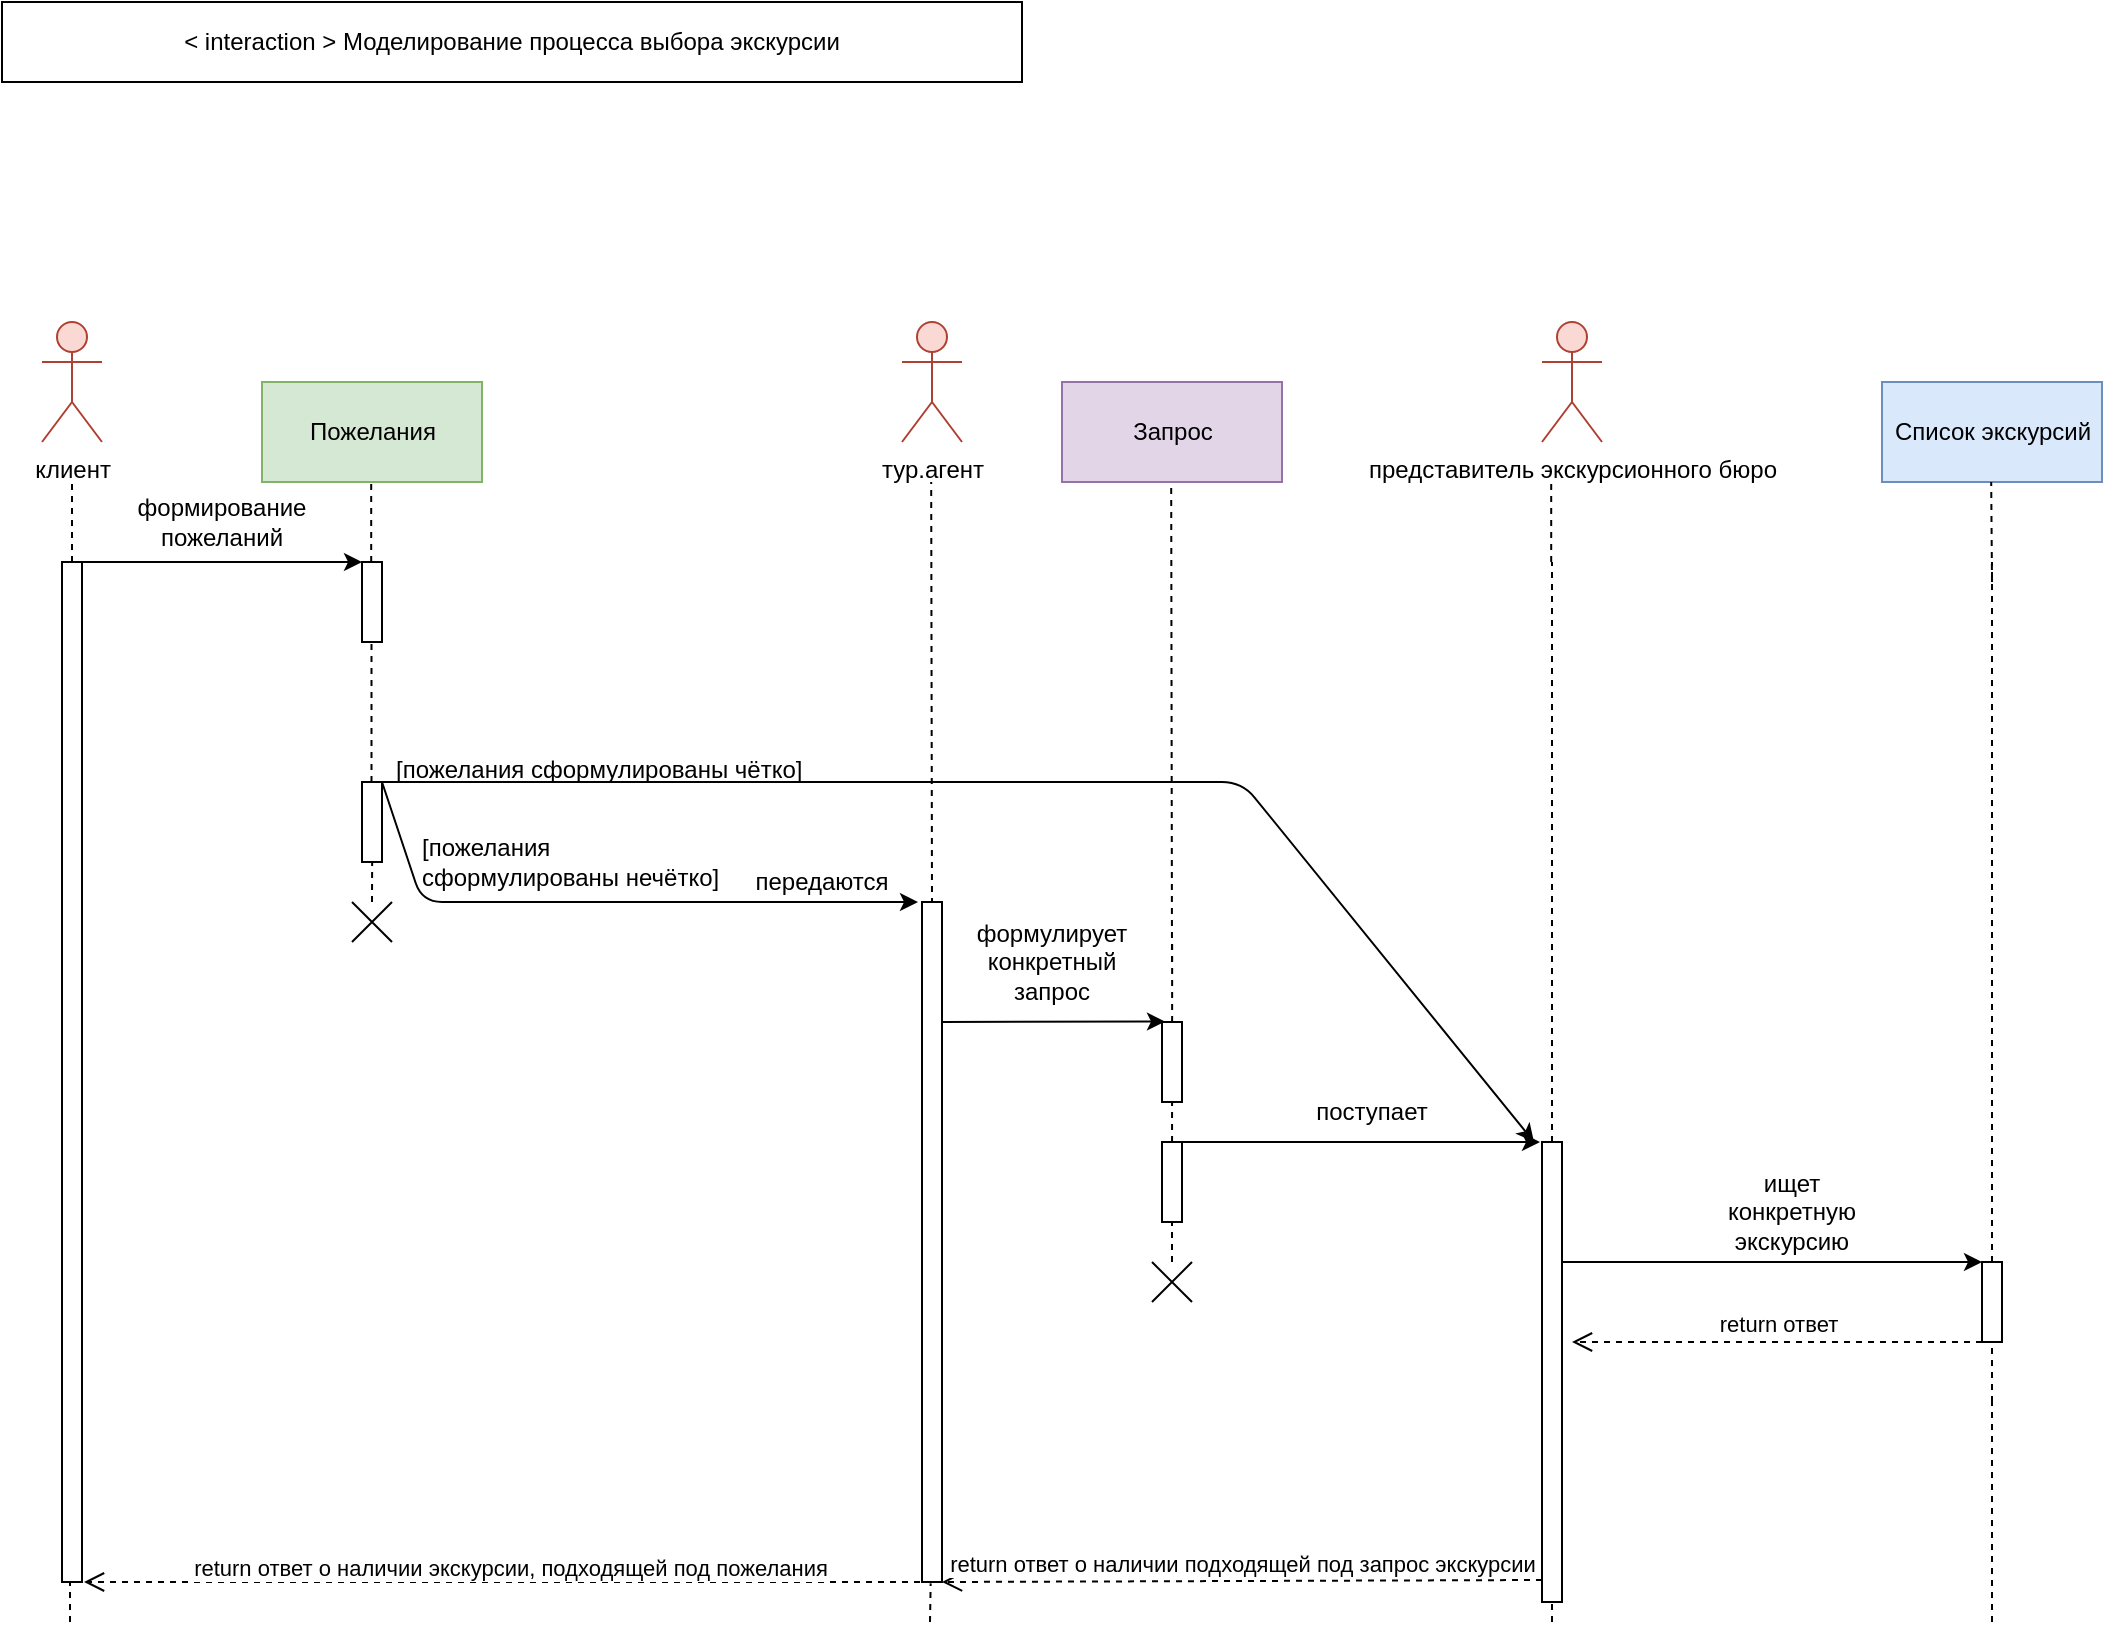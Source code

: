 <mxfile version="12.9.10" type="github">
  <diagram id="BwbKmep2h5bGMblftUvO" name="Page-1">
    <mxGraphModel dx="1422" dy="768" grid="1" gridSize="10" guides="1" tooltips="1" connect="1" arrows="1" fold="1" page="1" pageScale="1" pageWidth="850" pageHeight="1100" math="0" shadow="0">
      <root>
        <mxCell id="0" />
        <mxCell id="1" parent="0" />
        <mxCell id="eJPUeLMYaRIpT0Y_iR7e-1" value="клиент" style="shape=umlActor;verticalLabelPosition=bottom;labelBackgroundColor=#ffffff;verticalAlign=top;html=1;fillColor=#fad9d5;strokeColor=#ae4132;" parent="1" vertex="1">
          <mxGeometry x="180" y="200" width="30" height="60" as="geometry" />
        </mxCell>
        <mxCell id="eJPUeLMYaRIpT0Y_iR7e-2" value="тур.агент" style="shape=umlActor;verticalLabelPosition=bottom;labelBackgroundColor=#ffffff;verticalAlign=top;html=1;fillColor=#fad9d5;strokeColor=#ae4132;" parent="1" vertex="1">
          <mxGeometry x="610" y="200" width="30" height="60" as="geometry" />
        </mxCell>
        <mxCell id="eJPUeLMYaRIpT0Y_iR7e-3" value="&lt;div&gt;представитель экскурсионного бюро&lt;/div&gt;" style="shape=umlActor;verticalLabelPosition=bottom;labelBackgroundColor=#ffffff;verticalAlign=top;html=1;fillColor=#fad9d5;strokeColor=#ae4132;" parent="1" vertex="1">
          <mxGeometry x="930" y="200" width="30" height="60" as="geometry" />
        </mxCell>
        <mxCell id="eJPUeLMYaRIpT0Y_iR7e-4" value="Пожелания" style="html=1;fillColor=#d5e8d4;strokeColor=#82b366;" parent="1" vertex="1">
          <mxGeometry x="290" y="230" width="110" height="50" as="geometry" />
        </mxCell>
        <mxCell id="eJPUeLMYaRIpT0Y_iR7e-5" value="Запрос" style="html=1;fillColor=#e1d5e7;strokeColor=#9673a6;" parent="1" vertex="1">
          <mxGeometry x="690" y="230" width="110" height="50" as="geometry" />
        </mxCell>
        <mxCell id="eJPUeLMYaRIpT0Y_iR7e-6" value="Список экскурсий" style="html=1;fillColor=#dae8fc;strokeColor=#6c8ebf;" parent="1" vertex="1">
          <mxGeometry x="1100" y="230" width="110" height="50" as="geometry" />
        </mxCell>
        <mxCell id="eJPUeLMYaRIpT0Y_iR7e-8" value="" style="html=1;points=[];perimeter=orthogonalPerimeter;" parent="1" vertex="1">
          <mxGeometry x="190" y="320" width="10" height="510" as="geometry" />
        </mxCell>
        <mxCell id="eJPUeLMYaRIpT0Y_iR7e-9" value="формирование пожеланий" style="text;html=1;strokeColor=none;fillColor=none;align=center;verticalAlign=middle;whiteSpace=wrap;rounded=0;" parent="1" vertex="1">
          <mxGeometry x="200" y="280" width="140" height="40" as="geometry" />
        </mxCell>
        <mxCell id="eJPUeLMYaRIpT0Y_iR7e-10" value="" style="endArrow=none;dashed=1;html=1;" parent="1" edge="1">
          <mxGeometry width="50" height="50" relative="1" as="geometry">
            <mxPoint x="195" y="320" as="sourcePoint" />
            <mxPoint x="195" y="280" as="targetPoint" />
          </mxGeometry>
        </mxCell>
        <mxCell id="eJPUeLMYaRIpT0Y_iR7e-11" value="" style="endArrow=none;dashed=1;html=1;entryX=0.433;entryY=1.017;entryDx=0;entryDy=0;entryPerimeter=0;" parent="1" source="eJPUeLMYaRIpT0Y_iR7e-29" edge="1">
          <mxGeometry width="50" height="50" relative="1" as="geometry">
            <mxPoint x="344.75" y="558.64" as="sourcePoint" />
            <mxPoint x="345.08" y="450.0" as="targetPoint" />
          </mxGeometry>
        </mxCell>
        <mxCell id="eJPUeLMYaRIpT0Y_iR7e-12" value="" style="endArrow=none;dashed=1;html=1;" parent="1" source="eJPUeLMYaRIpT0Y_iR7e-13" edge="1">
          <mxGeometry width="50" height="50" relative="1" as="geometry">
            <mxPoint x="345.1" y="300" as="sourcePoint" />
            <mxPoint x="344.6" y="280" as="targetPoint" />
          </mxGeometry>
        </mxCell>
        <mxCell id="eJPUeLMYaRIpT0Y_iR7e-13" value="" style="html=1;points=[];perimeter=orthogonalPerimeter;" parent="1" vertex="1">
          <mxGeometry x="340" y="320" width="10" height="40" as="geometry" />
        </mxCell>
        <mxCell id="eJPUeLMYaRIpT0Y_iR7e-15" value="передаются" style="text;html=1;strokeColor=none;fillColor=none;align=center;verticalAlign=middle;whiteSpace=wrap;rounded=0;" parent="1" vertex="1">
          <mxGeometry x="500" y="470" width="140" height="20" as="geometry" />
        </mxCell>
        <mxCell id="eJPUeLMYaRIpT0Y_iR7e-16" value="" style="endArrow=none;dashed=1;html=1;entryX=0.433;entryY=1.017;entryDx=0;entryDy=0;entryPerimeter=0;" parent="1" edge="1">
          <mxGeometry width="50" height="50" relative="1" as="geometry">
            <mxPoint x="625.08" y="550" as="sourcePoint" />
            <mxPoint x="625.08" y="510.0" as="targetPoint" />
          </mxGeometry>
        </mxCell>
        <mxCell id="eJPUeLMYaRIpT0Y_iR7e-17" value="" style="endArrow=none;dashed=1;html=1;exitX=0.5;exitY=0.003;exitDx=0;exitDy=0;exitPerimeter=0;" parent="1" edge="1" source="eJPUeLMYaRIpT0Y_iR7e-30">
          <mxGeometry width="50" height="50" relative="1" as="geometry">
            <mxPoint x="625" y="380" as="sourcePoint" />
            <mxPoint x="624.6" y="280" as="targetPoint" />
          </mxGeometry>
        </mxCell>
        <mxCell id="eJPUeLMYaRIpT0Y_iR7e-18" value="" style="endArrow=classic;html=1;exitX=0.475;exitY=0;exitDx=0;exitDy=0;exitPerimeter=0;entryX=0.15;entryY=-0.006;entryDx=0;entryDy=0;entryPerimeter=0;" parent="1" target="eJPUeLMYaRIpT0Y_iR7e-33" edge="1">
          <mxGeometry width="50" height="50" relative="1" as="geometry">
            <mxPoint x="630" y="550" as="sourcePoint" />
            <mxPoint x="745.25" y="550" as="targetPoint" />
          </mxGeometry>
        </mxCell>
        <mxCell id="eJPUeLMYaRIpT0Y_iR7e-19" value="" style="endArrow=none;dashed=1;html=1;entryX=0.433;entryY=1.017;entryDx=0;entryDy=0;entryPerimeter=0;" parent="1" edge="1">
          <mxGeometry width="50" height="50" relative="1" as="geometry">
            <mxPoint x="745" y="670" as="sourcePoint" />
            <mxPoint x="745.08" y="510.0" as="targetPoint" />
          </mxGeometry>
        </mxCell>
        <mxCell id="eJPUeLMYaRIpT0Y_iR7e-20" value="" style="endArrow=none;dashed=1;html=1;" parent="1" edge="1">
          <mxGeometry width="50" height="50" relative="1" as="geometry">
            <mxPoint x="745" y="520" as="sourcePoint" />
            <mxPoint x="744.6" y="280" as="targetPoint" />
          </mxGeometry>
        </mxCell>
        <mxCell id="eJPUeLMYaRIpT0Y_iR7e-21" value="формулирует конкретный запрос" style="text;html=1;strokeColor=none;fillColor=none;align=center;verticalAlign=middle;whiteSpace=wrap;rounded=0;" parent="1" vertex="1">
          <mxGeometry x="640" y="490" width="90" height="60" as="geometry" />
        </mxCell>
        <mxCell id="eJPUeLMYaRIpT0Y_iR7e-23" value="поступает" style="text;html=1;strokeColor=none;fillColor=none;align=center;verticalAlign=middle;whiteSpace=wrap;rounded=0;" parent="1" vertex="1">
          <mxGeometry x="800" y="580" width="90" height="30" as="geometry" />
        </mxCell>
        <mxCell id="eJPUeLMYaRIpT0Y_iR7e-24" value="" style="endArrow=none;dashed=1;html=1;" parent="1" source="eJPUeLMYaRIpT0Y_iR7e-36" edge="1">
          <mxGeometry width="50" height="50" relative="1" as="geometry">
            <mxPoint x="935" y="651" as="sourcePoint" />
            <mxPoint x="935" y="320" as="targetPoint" />
          </mxGeometry>
        </mxCell>
        <mxCell id="eJPUeLMYaRIpT0Y_iR7e-25" value="" style="endArrow=none;dashed=1;html=1;" parent="1" edge="1">
          <mxGeometry width="50" height="50" relative="1" as="geometry">
            <mxPoint x="934.6" y="320" as="sourcePoint" />
            <mxPoint x="934.6" y="280" as="targetPoint" />
          </mxGeometry>
        </mxCell>
        <mxCell id="eJPUeLMYaRIpT0Y_iR7e-26" value="" style="endArrow=none;dashed=1;html=1;" parent="1" source="eJPUeLMYaRIpT0Y_iR7e-39" edge="1">
          <mxGeometry width="50" height="50" relative="1" as="geometry">
            <mxPoint x="1155" y="680.5" as="sourcePoint" />
            <mxPoint x="1155" y="320" as="targetPoint" />
          </mxGeometry>
        </mxCell>
        <mxCell id="eJPUeLMYaRIpT0Y_iR7e-27" value="" style="endArrow=none;dashed=1;html=1;" parent="1" edge="1">
          <mxGeometry width="50" height="50" relative="1" as="geometry">
            <mxPoint x="1155" y="330" as="sourcePoint" />
            <mxPoint x="1154.6" y="280" as="targetPoint" />
          </mxGeometry>
        </mxCell>
        <mxCell id="eJPUeLMYaRIpT0Y_iR7e-28" value="" style="endArrow=none;dashed=1;html=1;" parent="1" edge="1" source="eJPUeLMYaRIpT0Y_iR7e-29">
          <mxGeometry width="50" height="50" relative="1" as="geometry">
            <mxPoint x="344.75" y="380" as="sourcePoint" />
            <mxPoint x="344.75" y="360" as="targetPoint" />
          </mxGeometry>
        </mxCell>
        <mxCell id="eJPUeLMYaRIpT0Y_iR7e-29" value="" style="html=1;points=[];perimeter=orthogonalPerimeter;" parent="1" vertex="1">
          <mxGeometry x="340" y="430" width="10" height="40" as="geometry" />
        </mxCell>
        <mxCell id="eJPUeLMYaRIpT0Y_iR7e-30" value="" style="html=1;points=[];perimeter=orthogonalPerimeter;" parent="1" vertex="1">
          <mxGeometry x="620" y="490" width="10" height="340" as="geometry" />
        </mxCell>
        <mxCell id="eJPUeLMYaRIpT0Y_iR7e-33" value="" style="html=1;points=[];perimeter=orthogonalPerimeter;" parent="1" vertex="1">
          <mxGeometry x="740" y="550" width="10" height="40" as="geometry" />
        </mxCell>
        <mxCell id="eJPUeLMYaRIpT0Y_iR7e-34" value="" style="html=1;points=[];perimeter=orthogonalPerimeter;" parent="1" vertex="1">
          <mxGeometry x="740" y="610" width="10" height="40" as="geometry" />
        </mxCell>
        <mxCell id="eJPUeLMYaRIpT0Y_iR7e-35" value="" style="endArrow=classic;html=1;" parent="1" edge="1">
          <mxGeometry width="50" height="50" relative="1" as="geometry">
            <mxPoint x="940" y="670" as="sourcePoint" />
            <mxPoint x="1150" y="670" as="targetPoint" />
            <Array as="points">
              <mxPoint x="1000" y="670" />
              <mxPoint x="1049.67" y="670" />
              <mxPoint x="1100" y="670" />
            </Array>
          </mxGeometry>
        </mxCell>
        <mxCell id="eJPUeLMYaRIpT0Y_iR7e-36" value="" style="html=1;points=[];perimeter=orthogonalPerimeter;" parent="1" vertex="1">
          <mxGeometry x="930" y="610" width="10" height="230" as="geometry" />
        </mxCell>
        <mxCell id="eJPUeLMYaRIpT0Y_iR7e-37" value="" style="endArrow=none;dashed=1;html=1;" parent="1" target="eJPUeLMYaRIpT0Y_iR7e-36" edge="1">
          <mxGeometry width="50" height="50" relative="1" as="geometry">
            <mxPoint x="935" y="850" as="sourcePoint" />
            <mxPoint x="935" y="430" as="targetPoint" />
          </mxGeometry>
        </mxCell>
        <mxCell id="eJPUeLMYaRIpT0Y_iR7e-39" value="" style="html=1;points=[];perimeter=orthogonalPerimeter;" parent="1" vertex="1">
          <mxGeometry x="1150" y="670" width="10" height="40" as="geometry" />
        </mxCell>
        <mxCell id="eJPUeLMYaRIpT0Y_iR7e-40" value="" style="endArrow=none;dashed=1;html=1;" parent="1" target="eJPUeLMYaRIpT0Y_iR7e-39" edge="1">
          <mxGeometry width="50" height="50" relative="1" as="geometry">
            <mxPoint x="1155" y="740" as="sourcePoint" />
            <mxPoint x="1155" y="430" as="targetPoint" />
          </mxGeometry>
        </mxCell>
        <mxCell id="eJPUeLMYaRIpT0Y_iR7e-41" value="" style="endArrow=none;dashed=1;html=1;entryX=0.433;entryY=1.017;entryDx=0;entryDy=0;entryPerimeter=0;" parent="1" edge="1">
          <mxGeometry width="50" height="50" relative="1" as="geometry">
            <mxPoint x="345" y="490" as="sourcePoint" />
            <mxPoint x="345.08" y="470.0" as="targetPoint" />
          </mxGeometry>
        </mxCell>
        <mxCell id="eJPUeLMYaRIpT0Y_iR7e-42" value="ищет конкретную экскурсию" style="text;html=1;strokeColor=none;fillColor=none;align=center;verticalAlign=middle;whiteSpace=wrap;rounded=0;" parent="1" vertex="1">
          <mxGeometry x="1010" y="630" width="90" height="30" as="geometry" />
        </mxCell>
        <mxCell id="eJPUeLMYaRIpT0Y_iR7e-43" value="" style="endArrow=none;dashed=1;html=1;" parent="1" edge="1">
          <mxGeometry width="50" height="50" relative="1" as="geometry">
            <mxPoint x="1155" y="850" as="sourcePoint" />
            <mxPoint x="1155" y="740" as="targetPoint" />
          </mxGeometry>
        </mxCell>
        <mxCell id="eJPUeLMYaRIpT0Y_iR7e-44" value="return ответ о наличии подходящей под запрос экскурсии" style="html=1;verticalAlign=bottom;endArrow=open;dashed=1;endSize=8;" parent="1" edge="1">
          <mxGeometry relative="1" as="geometry">
            <mxPoint x="930" y="829" as="sourcePoint" />
            <mxPoint x="630" y="830" as="targetPoint" />
            <mxPoint y="1" as="offset" />
          </mxGeometry>
        </mxCell>
        <mxCell id="eJPUeLMYaRIpT0Y_iR7e-49" value="" style="endArrow=none;dashed=1;html=1;entryX=0.433;entryY=1.017;entryDx=0;entryDy=0;entryPerimeter=0;" parent="1" edge="1">
          <mxGeometry width="50" height="50" relative="1" as="geometry">
            <mxPoint x="624" y="850" as="sourcePoint" />
            <mxPoint x="624.33" y="830.68" as="targetPoint" />
          </mxGeometry>
        </mxCell>
        <mxCell id="eJPUeLMYaRIpT0Y_iR7e-50" value="return ответ о наличии экскурсии, подходящей под пожелания " style="html=1;verticalAlign=bottom;endArrow=open;dashed=1;endSize=8;" parent="1" edge="1">
          <mxGeometry x="-0.002" y="2" relative="1" as="geometry">
            <mxPoint x="625" y="830" as="sourcePoint" />
            <mxPoint x="201" y="830" as="targetPoint" />
            <mxPoint as="offset" />
            <Array as="points" />
          </mxGeometry>
        </mxCell>
        <mxCell id="eJPUeLMYaRIpT0Y_iR7e-51" value="" style="endArrow=none;dashed=1;html=1;" parent="1" target="eJPUeLMYaRIpT0Y_iR7e-8" edge="1">
          <mxGeometry width="50" height="50" relative="1" as="geometry">
            <mxPoint x="194" y="850" as="sourcePoint" />
            <mxPoint x="194.33" y="720.68" as="targetPoint" />
          </mxGeometry>
        </mxCell>
        <mxCell id="eJPUeLMYaRIpT0Y_iR7e-52" value="&lt;div&gt;&amp;lt; interaction &amp;gt; Моделирование процесса выбора экскурсии&lt;/div&gt;" style="rounded=0;whiteSpace=wrap;html=1;" parent="1" vertex="1">
          <mxGeometry x="160" y="40" width="510" height="40" as="geometry" />
        </mxCell>
        <mxCell id="eJPUeLMYaRIpT0Y_iR7e-53" value="" style="shape=umlDestroy;whiteSpace=wrap;html=1;strokeWidth=1;" parent="1" vertex="1">
          <mxGeometry x="335" y="490" width="20" height="20" as="geometry" />
        </mxCell>
        <mxCell id="eJPUeLMYaRIpT0Y_iR7e-54" value="" style="shape=umlDestroy;whiteSpace=wrap;html=1;strokeWidth=1;" parent="1" vertex="1">
          <mxGeometry x="735" y="670" width="20" height="20" as="geometry" />
        </mxCell>
        <mxCell id="FuVLLFe_GyLbmor-yIGp-1" value="return ответ" style="html=1;verticalAlign=bottom;endArrow=open;dashed=1;endSize=8;entryX=1.5;entryY=1;entryDx=0;entryDy=0;entryPerimeter=0;" edge="1" parent="1">
          <mxGeometry relative="1" as="geometry">
            <mxPoint x="1150" y="710" as="sourcePoint" />
            <mxPoint x="945" y="710" as="targetPoint" />
          </mxGeometry>
        </mxCell>
        <mxCell id="FuVLLFe_GyLbmor-yIGp-7" value="" style="endArrow=classic;html=1;entryX=1;entryY=1;entryDx=0;entryDy=0;" edge="1" parent="1" target="eJPUeLMYaRIpT0Y_iR7e-9">
          <mxGeometry width="50" height="50" relative="1" as="geometry">
            <mxPoint x="199" y="320" as="sourcePoint" />
            <mxPoint x="295" y="310" as="targetPoint" />
          </mxGeometry>
        </mxCell>
        <mxCell id="FuVLLFe_GyLbmor-yIGp-8" value="&lt;div align=&quot;left&quot;&gt;[пожелания сформулированы нечётко]&lt;/div&gt;" style="text;html=1;strokeColor=none;fillColor=none;align=left;verticalAlign=middle;whiteSpace=wrap;rounded=0;" vertex="1" parent="1">
          <mxGeometry x="367.5" y="450" width="152.5" height="40" as="geometry" />
        </mxCell>
        <mxCell id="FuVLLFe_GyLbmor-yIGp-9" value="[пожелания сформулированы чётко]" style="text;whiteSpace=wrap;html=1;" vertex="1" parent="1">
          <mxGeometry x="355" y="410" width="230" height="30" as="geometry" />
        </mxCell>
        <mxCell id="FuVLLFe_GyLbmor-yIGp-10" value="" style="endArrow=classic;html=1;entryX=-0.2;entryY=0;entryDx=0;entryDy=0;entryPerimeter=0;" edge="1" parent="1" target="eJPUeLMYaRIpT0Y_iR7e-30">
          <mxGeometry width="50" height="50" relative="1" as="geometry">
            <mxPoint x="350" y="430" as="sourcePoint" />
            <mxPoint x="480" y="510" as="targetPoint" />
            <Array as="points">
              <mxPoint x="370" y="490" />
              <mxPoint x="460" y="490" />
            </Array>
          </mxGeometry>
        </mxCell>
        <mxCell id="FuVLLFe_GyLbmor-yIGp-11" value="" style="endArrow=classic;html=1;" edge="1" parent="1">
          <mxGeometry width="50" height="50" relative="1" as="geometry">
            <mxPoint x="350" y="430" as="sourcePoint" />
            <mxPoint x="926" y="610" as="targetPoint" />
            <Array as="points">
              <mxPoint x="780" y="430" />
            </Array>
          </mxGeometry>
        </mxCell>
        <mxCell id="FuVLLFe_GyLbmor-yIGp-12" value="" style="endArrow=classic;html=1;" edge="1" parent="1">
          <mxGeometry width="50" height="50" relative="1" as="geometry">
            <mxPoint x="750" y="610" as="sourcePoint" />
            <mxPoint x="929" y="610" as="targetPoint" />
          </mxGeometry>
        </mxCell>
      </root>
    </mxGraphModel>
  </diagram>
</mxfile>
